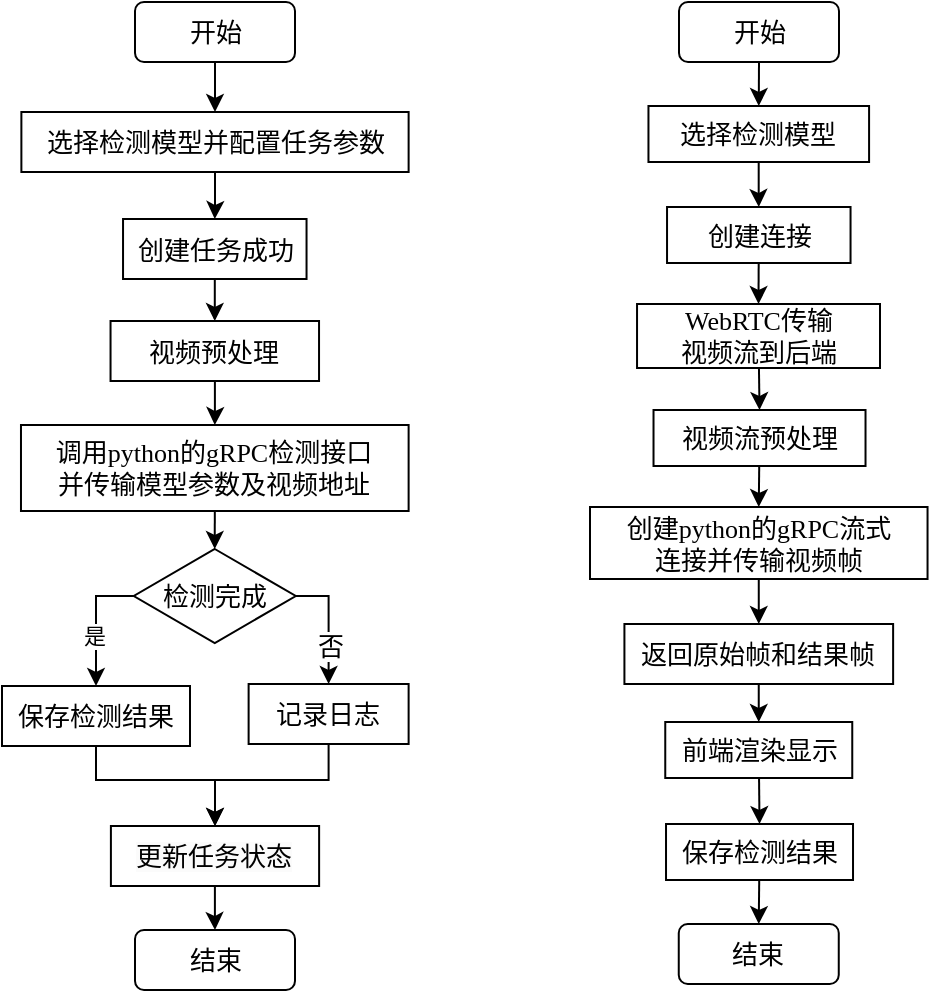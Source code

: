 <mxfile version="26.1.3">
  <diagram name="第 1 页" id="hVpuzf0cs5-q520rvy3v">
    <mxGraphModel dx="934" dy="451" grid="1" gridSize="10" guides="1" tooltips="1" connect="1" arrows="1" fold="1" page="1" pageScale="1" pageWidth="827" pageHeight="1169" math="0" shadow="0">
      <root>
        <mxCell id="0" />
        <mxCell id="1" parent="0" />
        <mxCell id="VQWNfahwIAXLIbeWohpL-105" value="" style="group" vertex="1" connectable="0" parent="1">
          <mxGeometry x="120" y="150" width="203.31" height="494" as="geometry" />
        </mxCell>
        <mxCell id="VQWNfahwIAXLIbeWohpL-51" style="rounded=0;orthogonalLoop=1;jettySize=auto;html=1;entryX=0.5;entryY=0;entryDx=0;entryDy=0;fontFamily=宋体;exitX=0.5;exitY=1;exitDx=0;exitDy=0;" edge="1" parent="VQWNfahwIAXLIbeWohpL-105" source="VQWNfahwIAXLIbeWohpL-22" target="VQWNfahwIAXLIbeWohpL-50">
          <mxGeometry relative="1" as="geometry">
            <mxPoint x="106.524" y="-31" as="sourcePoint" />
          </mxGeometry>
        </mxCell>
        <mxCell id="VQWNfahwIAXLIbeWohpL-55" style="edgeStyle=orthogonalEdgeStyle;rounded=0;orthogonalLoop=1;jettySize=auto;html=1;entryX=0.5;entryY=0;entryDx=0;entryDy=0;fontFamily=宋体;" edge="1" parent="VQWNfahwIAXLIbeWohpL-105" source="VQWNfahwIAXLIbeWohpL-31" target="VQWNfahwIAXLIbeWohpL-35">
          <mxGeometry relative="1" as="geometry" />
        </mxCell>
        <mxCell id="VQWNfahwIAXLIbeWohpL-31" value="创建任务成功" style="rounded=0;whiteSpace=wrap;html=1;fontFamily=宋体;fontSize=13;" vertex="1" parent="VQWNfahwIAXLIbeWohpL-105">
          <mxGeometry x="60.52" y="108.5" width="91.75" height="30" as="geometry" />
        </mxCell>
        <mxCell id="VQWNfahwIAXLIbeWohpL-57" style="edgeStyle=orthogonalEdgeStyle;rounded=0;orthogonalLoop=1;jettySize=auto;html=1;entryX=0.5;entryY=0;entryDx=0;entryDy=0;fontFamily=宋体;" edge="1" parent="VQWNfahwIAXLIbeWohpL-105" source="VQWNfahwIAXLIbeWohpL-35" target="VQWNfahwIAXLIbeWohpL-56">
          <mxGeometry relative="1" as="geometry" />
        </mxCell>
        <mxCell id="VQWNfahwIAXLIbeWohpL-35" value="视频预处理" style="rounded=0;whiteSpace=wrap;html=1;fontFamily=宋体;fontSize=13;" vertex="1" parent="VQWNfahwIAXLIbeWohpL-105">
          <mxGeometry x="54.27" y="159.5" width="104.25" height="30" as="geometry" />
        </mxCell>
        <mxCell id="VQWNfahwIAXLIbeWohpL-63" style="edgeStyle=orthogonalEdgeStyle;rounded=0;orthogonalLoop=1;jettySize=auto;html=1;entryX=0.5;entryY=0;entryDx=0;entryDy=0;fontFamily=宋体;" edge="1" parent="VQWNfahwIAXLIbeWohpL-105" source="VQWNfahwIAXLIbeWohpL-40" target="VQWNfahwIAXLIbeWohpL-47">
          <mxGeometry relative="1" as="geometry">
            <Array as="points">
              <mxPoint x="163" y="297" />
            </Array>
          </mxGeometry>
        </mxCell>
        <mxCell id="VQWNfahwIAXLIbeWohpL-69" style="edgeStyle=orthogonalEdgeStyle;rounded=0;orthogonalLoop=1;jettySize=auto;html=1;entryX=0.5;entryY=0;entryDx=0;entryDy=0;fontFamily=宋体;" edge="1" parent="VQWNfahwIAXLIbeWohpL-105" source="VQWNfahwIAXLIbeWohpL-40" target="VQWNfahwIAXLIbeWohpL-42">
          <mxGeometry relative="1" as="geometry">
            <Array as="points">
              <mxPoint x="47" y="297" />
            </Array>
          </mxGeometry>
        </mxCell>
        <mxCell id="VQWNfahwIAXLIbeWohpL-70" value="是" style="edgeLabel;html=1;align=center;verticalAlign=middle;resizable=0;points=[];fontFamily=宋体;" vertex="1" connectable="0" parent="VQWNfahwIAXLIbeWohpL-69">
          <mxGeometry x="0.071" y="-1" relative="1" as="geometry">
            <mxPoint y="5" as="offset" />
          </mxGeometry>
        </mxCell>
        <mxCell id="VQWNfahwIAXLIbeWohpL-40" value="检测完成" style="rhombus;whiteSpace=wrap;html=1;fontFamily=宋体;fontSize=13;" vertex="1" parent="VQWNfahwIAXLIbeWohpL-105">
          <mxGeometry x="65.89" y="273.5" width="81" height="47" as="geometry" />
        </mxCell>
        <mxCell id="VQWNfahwIAXLIbeWohpL-66" style="edgeStyle=orthogonalEdgeStyle;rounded=0;orthogonalLoop=1;jettySize=auto;html=1;entryX=0.5;entryY=0;entryDx=0;entryDy=0;fontFamily=宋体;" edge="1" parent="VQWNfahwIAXLIbeWohpL-105" source="VQWNfahwIAXLIbeWohpL-42" target="VQWNfahwIAXLIbeWohpL-65">
          <mxGeometry relative="1" as="geometry">
            <Array as="points">
              <mxPoint x="47" y="389" />
              <mxPoint x="107" y="389" />
            </Array>
          </mxGeometry>
        </mxCell>
        <mxCell id="VQWNfahwIAXLIbeWohpL-42" value="保存检测结果" style="rounded=0;whiteSpace=wrap;html=1;fontFamily=宋体;fontSize=13;" vertex="1" parent="VQWNfahwIAXLIbeWohpL-105">
          <mxGeometry y="342" width="94" height="30" as="geometry" />
        </mxCell>
        <mxCell id="VQWNfahwIAXLIbeWohpL-43" value="结束" style="rounded=1;whiteSpace=wrap;html=1;fontFamily=宋体;fontSize=13;" vertex="1" parent="VQWNfahwIAXLIbeWohpL-105">
          <mxGeometry x="66.5" y="464" width="80" height="30" as="geometry" />
        </mxCell>
        <mxCell id="VQWNfahwIAXLIbeWohpL-71" style="edgeStyle=orthogonalEdgeStyle;rounded=0;orthogonalLoop=1;jettySize=auto;html=1;entryX=0.5;entryY=0;entryDx=0;entryDy=0;" edge="1" parent="VQWNfahwIAXLIbeWohpL-105" source="VQWNfahwIAXLIbeWohpL-50" target="VQWNfahwIAXLIbeWohpL-31">
          <mxGeometry relative="1" as="geometry" />
        </mxCell>
        <mxCell id="VQWNfahwIAXLIbeWohpL-50" value="选择检测模型并配置任务参数" style="rounded=0;whiteSpace=wrap;html=1;fontFamily=宋体;fontSize=13;" vertex="1" parent="VQWNfahwIAXLIbeWohpL-105">
          <mxGeometry x="9.69" y="55" width="193.62" height="30" as="geometry" />
        </mxCell>
        <mxCell id="VQWNfahwIAXLIbeWohpL-22" value="开始" style="rounded=1;whiteSpace=wrap;html=1;fontFamily=宋体;fontSize=13;" vertex="1" parent="VQWNfahwIAXLIbeWohpL-105">
          <mxGeometry x="66.5" width="80" height="30" as="geometry" />
        </mxCell>
        <mxCell id="VQWNfahwIAXLIbeWohpL-59" style="rounded=0;orthogonalLoop=1;jettySize=auto;html=1;entryX=0.5;entryY=0;entryDx=0;entryDy=0;fontFamily=宋体;" edge="1" parent="VQWNfahwIAXLIbeWohpL-105" source="VQWNfahwIAXLIbeWohpL-56" target="VQWNfahwIAXLIbeWohpL-40">
          <mxGeometry relative="1" as="geometry">
            <mxPoint x="106.395" y="290.5" as="targetPoint" />
          </mxGeometry>
        </mxCell>
        <mxCell id="VQWNfahwIAXLIbeWohpL-56" value="调用&lt;font face=&quot;Times New Roman&quot;&gt;python&lt;/font&gt;的&lt;font face=&quot;Times New Roman&quot;&gt;gRPC&lt;/font&gt;检测接口&lt;div&gt;并传输模型参数及视频地址&lt;/div&gt;" style="rounded=0;whiteSpace=wrap;html=1;fontFamily=宋体;fontSize=13;" vertex="1" parent="VQWNfahwIAXLIbeWohpL-105">
          <mxGeometry x="9.49" y="211.5" width="193.82" height="43" as="geometry" />
        </mxCell>
        <mxCell id="VQWNfahwIAXLIbeWohpL-67" style="edgeStyle=orthogonalEdgeStyle;rounded=0;orthogonalLoop=1;jettySize=auto;html=1;entryX=0.5;entryY=0;entryDx=0;entryDy=0;fontFamily=宋体;" edge="1" parent="VQWNfahwIAXLIbeWohpL-105" source="VQWNfahwIAXLIbeWohpL-47" target="VQWNfahwIAXLIbeWohpL-65">
          <mxGeometry relative="1" as="geometry">
            <Array as="points">
              <mxPoint x="163" y="389" />
              <mxPoint x="107" y="389" />
            </Array>
          </mxGeometry>
        </mxCell>
        <mxCell id="VQWNfahwIAXLIbeWohpL-47" value="记录日志" style="rounded=0;whiteSpace=wrap;html=1;fontFamily=宋体;fontSize=13;" vertex="1" parent="VQWNfahwIAXLIbeWohpL-105">
          <mxGeometry x="123.31" y="341" width="80" height="30" as="geometry" />
        </mxCell>
        <mxCell id="VQWNfahwIAXLIbeWohpL-64" value="否" style="edgeLabel;html=1;align=center;verticalAlign=middle;resizable=0;points=[];fontFamily=宋体;fontSize=13;" vertex="1" connectable="0" parent="VQWNfahwIAXLIbeWohpL-105">
          <mxGeometry x="166.308" y="318" as="geometry">
            <mxPoint x="-3" y="4" as="offset" />
          </mxGeometry>
        </mxCell>
        <mxCell id="VQWNfahwIAXLIbeWohpL-68" style="edgeStyle=orthogonalEdgeStyle;rounded=0;orthogonalLoop=1;jettySize=auto;html=1;entryX=0.5;entryY=0;entryDx=0;entryDy=0;fontFamily=宋体;" edge="1" parent="VQWNfahwIAXLIbeWohpL-105" source="VQWNfahwIAXLIbeWohpL-65" target="VQWNfahwIAXLIbeWohpL-43">
          <mxGeometry relative="1" as="geometry" />
        </mxCell>
        <mxCell id="VQWNfahwIAXLIbeWohpL-65" value="&lt;br&gt;&lt;span style=&quot;color: rgb(0, 0, 0); font-size: 13px; font-style: normal; font-variant-ligatures: normal; font-variant-caps: normal; font-weight: 400; letter-spacing: normal; orphans: 2; text-align: center; text-indent: 0px; text-transform: none; widows: 2; word-spacing: 0px; -webkit-text-stroke-width: 0px; white-space: normal; background-color: rgb(251, 251, 251); text-decoration-thickness: initial; text-decoration-style: initial; text-decoration-color: initial; float: none; display: inline !important;&quot;&gt;更新任务状态&lt;/span&gt;&lt;div&gt;&lt;br&gt;&lt;/div&gt;" style="rounded=0;whiteSpace=wrap;html=1;fontFamily=宋体;fontSize=13;" vertex="1" parent="VQWNfahwIAXLIbeWohpL-105">
          <mxGeometry x="54.45" y="412" width="104.11" height="30" as="geometry" />
        </mxCell>
        <mxCell id="VQWNfahwIAXLIbeWohpL-106" value="" style="group" vertex="1" connectable="0" parent="1">
          <mxGeometry x="414" y="150" width="168.77" height="491" as="geometry" />
        </mxCell>
        <mxCell id="VQWNfahwIAXLIbeWohpL-72" style="rounded=0;orthogonalLoop=1;jettySize=auto;html=1;entryX=0.5;entryY=0;entryDx=0;entryDy=0;fontFamily=宋体;exitX=0.5;exitY=1;exitDx=0;exitDy=0;" edge="1" parent="VQWNfahwIAXLIbeWohpL-106" source="VQWNfahwIAXLIbeWohpL-86" target="VQWNfahwIAXLIbeWohpL-85">
          <mxGeometry relative="1" as="geometry">
            <mxPoint x="84.524" y="-34" as="sourcePoint" />
          </mxGeometry>
        </mxCell>
        <mxCell id="VQWNfahwIAXLIbeWohpL-73" style="rounded=0;orthogonalLoop=1;jettySize=auto;html=1;entryX=0.5;entryY=0;entryDx=0;entryDy=0;fontFamily=宋体;" edge="1" parent="VQWNfahwIAXLIbeWohpL-106" source="VQWNfahwIAXLIbeWohpL-74" target="VQWNfahwIAXLIbeWohpL-76">
          <mxGeometry relative="1" as="geometry" />
        </mxCell>
        <mxCell id="VQWNfahwIAXLIbeWohpL-74" value="创建连接" style="rounded=0;whiteSpace=wrap;html=1;fontFamily=宋体;fontSize=13;" vertex="1" parent="VQWNfahwIAXLIbeWohpL-106">
          <mxGeometry x="38.52" y="102.5" width="91.75" height="28" as="geometry" />
        </mxCell>
        <mxCell id="VQWNfahwIAXLIbeWohpL-95" style="rounded=0;orthogonalLoop=1;jettySize=auto;html=1;entryX=0.5;entryY=0;entryDx=0;entryDy=0;fontFamily=宋体;" edge="1" parent="VQWNfahwIAXLIbeWohpL-106" source="VQWNfahwIAXLIbeWohpL-76" target="VQWNfahwIAXLIbeWohpL-94">
          <mxGeometry relative="1" as="geometry" />
        </mxCell>
        <mxCell id="VQWNfahwIAXLIbeWohpL-76" value="&lt;font face=&quot;Times New Roman&quot;&gt;WebRTC&lt;/font&gt;传输&lt;div&gt;视频流到后端&lt;/div&gt;" style="rounded=0;whiteSpace=wrap;html=1;fontFamily=宋体;fontSize=13;" vertex="1" parent="VQWNfahwIAXLIbeWohpL-106">
          <mxGeometry x="23.52" y="151" width="121.48" height="32" as="geometry" />
        </mxCell>
        <mxCell id="VQWNfahwIAXLIbeWohpL-83" value="结束" style="rounded=1;whiteSpace=wrap;html=1;fontFamily=宋体;fontSize=13;" vertex="1" parent="VQWNfahwIAXLIbeWohpL-106">
          <mxGeometry x="44.38" y="461" width="80" height="30" as="geometry" />
        </mxCell>
        <mxCell id="VQWNfahwIAXLIbeWohpL-84" style="edgeStyle=orthogonalEdgeStyle;rounded=0;orthogonalLoop=1;jettySize=auto;html=1;entryX=0.5;entryY=0;entryDx=0;entryDy=0;fontFamily=宋体;" edge="1" parent="VQWNfahwIAXLIbeWohpL-106" source="VQWNfahwIAXLIbeWohpL-85" target="VQWNfahwIAXLIbeWohpL-74">
          <mxGeometry relative="1" as="geometry" />
        </mxCell>
        <mxCell id="VQWNfahwIAXLIbeWohpL-85" value="选择检测模型" style="rounded=0;whiteSpace=wrap;html=1;fontFamily=宋体;fontSize=13;" vertex="1" parent="VQWNfahwIAXLIbeWohpL-106">
          <mxGeometry x="29.23" y="52" width="110.31" height="28" as="geometry" />
        </mxCell>
        <mxCell id="VQWNfahwIAXLIbeWohpL-86" value="开始" style="rounded=1;whiteSpace=wrap;html=1;fontFamily=宋体;fontSize=13;" vertex="1" parent="VQWNfahwIAXLIbeWohpL-106">
          <mxGeometry x="44.5" width="80" height="30" as="geometry" />
        </mxCell>
        <mxCell id="VQWNfahwIAXLIbeWohpL-98" style="rounded=0;orthogonalLoop=1;jettySize=auto;html=1;entryX=0.5;entryY=0;entryDx=0;entryDy=0;fontFamily=宋体;" edge="1" parent="VQWNfahwIAXLIbeWohpL-106" source="VQWNfahwIAXLIbeWohpL-88" target="VQWNfahwIAXLIbeWohpL-97">
          <mxGeometry relative="1" as="geometry" />
        </mxCell>
        <mxCell id="VQWNfahwIAXLIbeWohpL-88" value="创建&lt;font face=&quot;Times New Roman&quot;&gt;python&lt;/font&gt;的&lt;font face=&quot;Times New Roman&quot;&gt;gRPC&lt;/font&gt;流式&lt;div&gt;&lt;span style=&quot;background-color: transparent; color: light-dark(rgb(0, 0, 0), rgb(255, 255, 255));&quot;&gt;连接并传输视频帧&lt;/span&gt;&lt;/div&gt;" style="rounded=0;whiteSpace=wrap;html=1;fontFamily=宋体;fontSize=13;" vertex="1" parent="VQWNfahwIAXLIbeWohpL-106">
          <mxGeometry y="252.5" width="168.77" height="36" as="geometry" />
        </mxCell>
        <mxCell id="VQWNfahwIAXLIbeWohpL-96" style="rounded=0;orthogonalLoop=1;jettySize=auto;html=1;entryX=0.5;entryY=0;entryDx=0;entryDy=0;fontFamily=宋体;" edge="1" parent="VQWNfahwIAXLIbeWohpL-106" source="VQWNfahwIAXLIbeWohpL-94" target="VQWNfahwIAXLIbeWohpL-88">
          <mxGeometry relative="1" as="geometry" />
        </mxCell>
        <mxCell id="VQWNfahwIAXLIbeWohpL-94" value="视频流预处理" style="rounded=0;whiteSpace=wrap;html=1;fontFamily=宋体;fontSize=13;" vertex="1" parent="VQWNfahwIAXLIbeWohpL-106">
          <mxGeometry x="31.76" y="204" width="106" height="28" as="geometry" />
        </mxCell>
        <mxCell id="VQWNfahwIAXLIbeWohpL-100" style="rounded=0;orthogonalLoop=1;jettySize=auto;html=1;entryX=0.5;entryY=0;entryDx=0;entryDy=0;fontFamily=宋体;" edge="1" parent="VQWNfahwIAXLIbeWohpL-106" source="VQWNfahwIAXLIbeWohpL-97" target="VQWNfahwIAXLIbeWohpL-99">
          <mxGeometry relative="1" as="geometry" />
        </mxCell>
        <mxCell id="VQWNfahwIAXLIbeWohpL-97" value="返回原始帧和结果帧" style="rounded=0;whiteSpace=wrap;html=1;fontFamily=宋体;fontSize=13;" vertex="1" parent="VQWNfahwIAXLIbeWohpL-106">
          <mxGeometry x="17.21" y="311" width="134.35" height="30" as="geometry" />
        </mxCell>
        <mxCell id="VQWNfahwIAXLIbeWohpL-103" style="rounded=0;orthogonalLoop=1;jettySize=auto;html=1;entryX=0.5;entryY=0;entryDx=0;entryDy=0;fontFamily=宋体;" edge="1" parent="VQWNfahwIAXLIbeWohpL-106" source="VQWNfahwIAXLIbeWohpL-99" target="VQWNfahwIAXLIbeWohpL-102">
          <mxGeometry relative="1" as="geometry" />
        </mxCell>
        <mxCell id="VQWNfahwIAXLIbeWohpL-99" value="前端渲染显示" style="rounded=0;whiteSpace=wrap;html=1;fontFamily=宋体;fontSize=13;" vertex="1" parent="VQWNfahwIAXLIbeWohpL-106">
          <mxGeometry x="37.63" y="360" width="93.5" height="28" as="geometry" />
        </mxCell>
        <mxCell id="VQWNfahwIAXLIbeWohpL-104" style="rounded=0;orthogonalLoop=1;jettySize=auto;html=1;entryX=0.5;entryY=0;entryDx=0;entryDy=0;fontFamily=宋体;" edge="1" parent="VQWNfahwIAXLIbeWohpL-106" source="VQWNfahwIAXLIbeWohpL-102" target="VQWNfahwIAXLIbeWohpL-83">
          <mxGeometry relative="1" as="geometry" />
        </mxCell>
        <mxCell id="VQWNfahwIAXLIbeWohpL-102" value="保存检测结果" style="rounded=0;whiteSpace=wrap;html=1;fontFamily=宋体;fontSize=13;" vertex="1" parent="VQWNfahwIAXLIbeWohpL-106">
          <mxGeometry x="38.01" y="411" width="93.5" height="28" as="geometry" />
        </mxCell>
      </root>
    </mxGraphModel>
  </diagram>
</mxfile>
